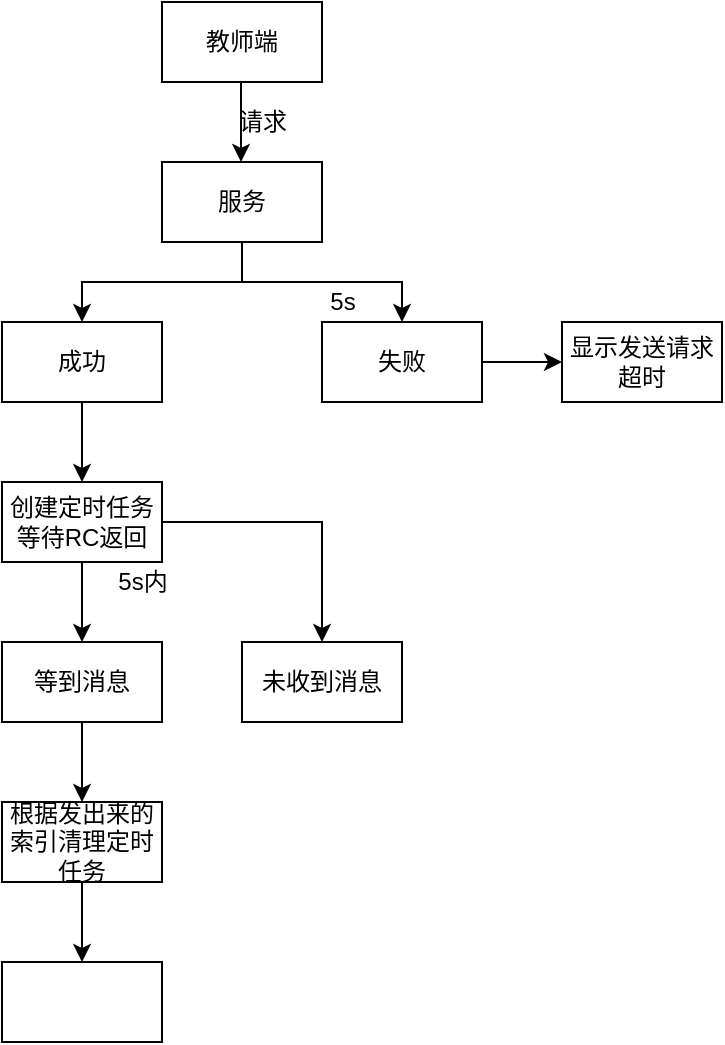 <mxfile version="13.9.2" type="github"><diagram id="vHxfbZjSgk5aV1Nw27GU" name="Page-1"><mxGraphModel dx="1426" dy="803" grid="1" gridSize="10" guides="1" tooltips="1" connect="1" arrows="1" fold="1" page="0" pageScale="1" pageWidth="827" pageHeight="1169" math="0" shadow="0"><root><mxCell id="0"/><mxCell id="1" parent="0"/><mxCell id="WLkJua1B8SE8AZB6Qazk-25" style="edgeStyle=orthogonalEdgeStyle;rounded=0;orthogonalLoop=1;jettySize=auto;html=1;exitX=0.5;exitY=1;exitDx=0;exitDy=0;entryX=0.5;entryY=0;entryDx=0;entryDy=0;" edge="1" parent="1" source="WLkJua1B8SE8AZB6Qazk-13" target="WLkJua1B8SE8AZB6Qazk-20"><mxGeometry relative="1" as="geometry"/></mxCell><mxCell id="WLkJua1B8SE8AZB6Qazk-27" style="edgeStyle=orthogonalEdgeStyle;rounded=0;orthogonalLoop=1;jettySize=auto;html=1;exitX=0.5;exitY=1;exitDx=0;exitDy=0;" edge="1" parent="1" source="WLkJua1B8SE8AZB6Qazk-13" target="WLkJua1B8SE8AZB6Qazk-18"><mxGeometry relative="1" as="geometry"/></mxCell><mxCell id="WLkJua1B8SE8AZB6Qazk-13" value="服务" style="rounded=0;whiteSpace=wrap;html=1;" vertex="1" parent="1"><mxGeometry x="120" y="120" width="80" height="40" as="geometry"/></mxCell><mxCell id="WLkJua1B8SE8AZB6Qazk-15" value="教师端" style="rounded=0;whiteSpace=wrap;html=1;" vertex="1" parent="1"><mxGeometry x="120" y="40" width="80" height="40" as="geometry"/></mxCell><mxCell id="WLkJua1B8SE8AZB6Qazk-17" value="" style="endArrow=classic;html=1;" edge="1" parent="1"><mxGeometry width="50" height="50" relative="1" as="geometry"><mxPoint x="159.5" y="80" as="sourcePoint"/><mxPoint x="159.5" y="120" as="targetPoint"/></mxGeometry></mxCell><mxCell id="WLkJua1B8SE8AZB6Qazk-37" style="edgeStyle=orthogonalEdgeStyle;rounded=0;orthogonalLoop=1;jettySize=auto;html=1;exitX=0.5;exitY=1;exitDx=0;exitDy=0;entryX=0.5;entryY=0;entryDx=0;entryDy=0;" edge="1" parent="1" source="WLkJua1B8SE8AZB6Qazk-18" target="WLkJua1B8SE8AZB6Qazk-35"><mxGeometry relative="1" as="geometry"/></mxCell><mxCell id="WLkJua1B8SE8AZB6Qazk-18" value="成功" style="rounded=0;whiteSpace=wrap;html=1;" vertex="1" parent="1"><mxGeometry x="40" y="200" width="80" height="40" as="geometry"/></mxCell><mxCell id="WLkJua1B8SE8AZB6Qazk-29" style="edgeStyle=orthogonalEdgeStyle;rounded=0;orthogonalLoop=1;jettySize=auto;html=1;exitX=1;exitY=0.5;exitDx=0;exitDy=0;" edge="1" parent="1" source="WLkJua1B8SE8AZB6Qazk-20" target="WLkJua1B8SE8AZB6Qazk-30"><mxGeometry relative="1" as="geometry"><mxPoint x="360" y="220" as="targetPoint"/></mxGeometry></mxCell><mxCell id="WLkJua1B8SE8AZB6Qazk-20" value="失败" style="rounded=0;whiteSpace=wrap;html=1;" vertex="1" parent="1"><mxGeometry x="200" y="200" width="80" height="40" as="geometry"/></mxCell><mxCell id="WLkJua1B8SE8AZB6Qazk-30" value="显示发送请求&lt;br&gt;超时" style="rounded=0;whiteSpace=wrap;html=1;" vertex="1" parent="1"><mxGeometry x="320" y="200" width="80" height="40" as="geometry"/></mxCell><mxCell id="WLkJua1B8SE8AZB6Qazk-32" value="请求" style="text;html=1;align=center;verticalAlign=middle;resizable=0;points=[];autosize=1;" vertex="1" parent="1"><mxGeometry x="150" y="90" width="40" height="20" as="geometry"/></mxCell><mxCell id="WLkJua1B8SE8AZB6Qazk-34" value="5s" style="text;html=1;align=center;verticalAlign=middle;resizable=0;points=[];autosize=1;" vertex="1" parent="1"><mxGeometry x="195" y="180" width="30" height="20" as="geometry"/></mxCell><mxCell id="WLkJua1B8SE8AZB6Qazk-38" style="edgeStyle=orthogonalEdgeStyle;rounded=0;orthogonalLoop=1;jettySize=auto;html=1;exitX=0.5;exitY=1;exitDx=0;exitDy=0;" edge="1" parent="1" source="WLkJua1B8SE8AZB6Qazk-35" target="WLkJua1B8SE8AZB6Qazk-36"><mxGeometry relative="1" as="geometry"/></mxCell><mxCell id="WLkJua1B8SE8AZB6Qazk-42" style="edgeStyle=orthogonalEdgeStyle;rounded=0;orthogonalLoop=1;jettySize=auto;html=1;" edge="1" parent="1" source="WLkJua1B8SE8AZB6Qazk-35" target="WLkJua1B8SE8AZB6Qazk-39"><mxGeometry relative="1" as="geometry"/></mxCell><mxCell id="WLkJua1B8SE8AZB6Qazk-35" value="创建定时任务等待RC返回" style="rounded=0;whiteSpace=wrap;html=1;" vertex="1" parent="1"><mxGeometry x="40" y="280" width="80" height="40" as="geometry"/></mxCell><mxCell id="WLkJua1B8SE8AZB6Qazk-46" style="edgeStyle=orthogonalEdgeStyle;rounded=0;orthogonalLoop=1;jettySize=auto;html=1;entryX=0.5;entryY=0;entryDx=0;entryDy=0;" edge="1" parent="1" source="WLkJua1B8SE8AZB6Qazk-36" target="WLkJua1B8SE8AZB6Qazk-43"><mxGeometry relative="1" as="geometry"/></mxCell><mxCell id="WLkJua1B8SE8AZB6Qazk-36" value="等到消息" style="rounded=0;whiteSpace=wrap;html=1;" vertex="1" parent="1"><mxGeometry x="40" y="360" width="80" height="40" as="geometry"/></mxCell><mxCell id="WLkJua1B8SE8AZB6Qazk-39" value="未收到消息" style="rounded=0;whiteSpace=wrap;html=1;" vertex="1" parent="1"><mxGeometry x="160" y="360" width="80" height="40" as="geometry"/></mxCell><mxCell id="WLkJua1B8SE8AZB6Qazk-47" style="edgeStyle=orthogonalEdgeStyle;rounded=0;orthogonalLoop=1;jettySize=auto;html=1;entryX=0.5;entryY=0;entryDx=0;entryDy=0;" edge="1" parent="1" source="WLkJua1B8SE8AZB6Qazk-43" target="WLkJua1B8SE8AZB6Qazk-44"><mxGeometry relative="1" as="geometry"/></mxCell><mxCell id="WLkJua1B8SE8AZB6Qazk-43" value="根据发出来的索引清理定时任务" style="rounded=0;whiteSpace=wrap;html=1;" vertex="1" parent="1"><mxGeometry x="40" y="440" width="80" height="40" as="geometry"/></mxCell><mxCell id="WLkJua1B8SE8AZB6Qazk-44" value="" style="rounded=0;whiteSpace=wrap;html=1;" vertex="1" parent="1"><mxGeometry x="40" y="520" width="80" height="40" as="geometry"/></mxCell><mxCell id="WLkJua1B8SE8AZB6Qazk-45" value="5s内" style="text;html=1;align=center;verticalAlign=middle;resizable=0;points=[];autosize=1;" vertex="1" parent="1"><mxGeometry x="90" y="320" width="40" height="20" as="geometry"/></mxCell></root></mxGraphModel></diagram></mxfile>
